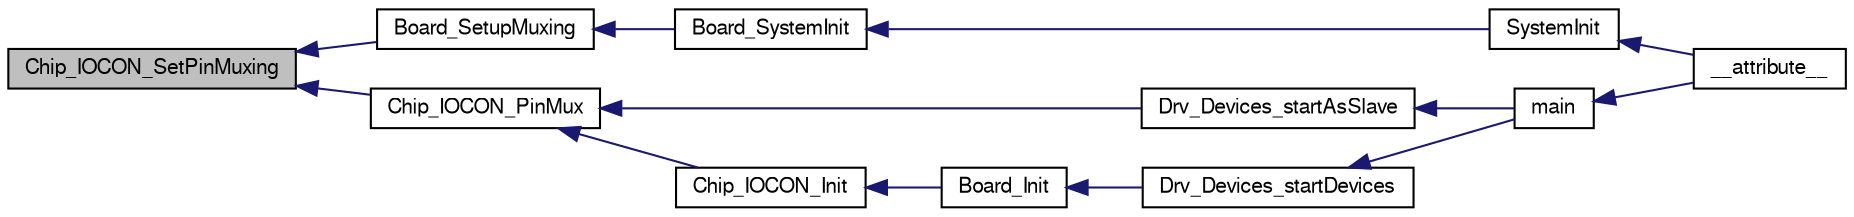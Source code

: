 digraph "Chip_IOCON_SetPinMuxing"
{
  edge [fontname="FreeSans",fontsize="10",labelfontname="FreeSans",labelfontsize="10"];
  node [fontname="FreeSans",fontsize="10",shape=record];
  rankdir="LR";
  Node1 [label="Chip_IOCON_SetPinMuxing",height=0.2,width=0.4,color="black", fillcolor="grey75", style="filled", fontcolor="black"];
  Node1 -> Node2 [dir="back",color="midnightblue",fontsize="10",style="solid"];
  Node2 [label="Board_SetupMuxing",height=0.2,width=0.4,color="black", fillcolor="white", style="filled",URL="$group__BOARD__COMMON__API.html#ga8ac1dc465c66e1cc00f5ffd346904d97",tooltip="Setup pin multiplexer per board schematics. "];
  Node2 -> Node3 [dir="back",color="midnightblue",fontsize="10",style="solid"];
  Node3 [label="Board_SystemInit",height=0.2,width=0.4,color="black", fillcolor="white", style="filled",URL="$group__BOARD__COMMON__API.html#gaeb60ea85499a4208167ae2540086516a",tooltip="Setup and initialize hardware prior to call to main() "];
  Node3 -> Node4 [dir="back",color="midnightblue",fontsize="10",style="solid"];
  Node4 [label="SystemInit",height=0.2,width=0.4,color="black", fillcolor="white", style="filled",URL="$sysinit_8c.html#a93f514700ccf00d08dbdcff7f1224eb2"];
  Node4 -> Node5 [dir="back",color="midnightblue",fontsize="10",style="solid"];
  Node5 [label="__attribute__",height=0.2,width=0.4,color="black", fillcolor="white", style="filled",URL="$cr__startup__lpc175x__6x_8c.html#adce420b900676fa0caed5a713cac82fb"];
  Node1 -> Node6 [dir="back",color="midnightblue",fontsize="10",style="solid"];
  Node6 [label="Chip_IOCON_PinMux",height=0.2,width=0.4,color="black", fillcolor="white", style="filled",URL="$group__IOCON__17XX__40XX.html#gaa2f90b2873cda51e67b3a67d6cc92617",tooltip="Setup pin modes and function. "];
  Node6 -> Node7 [dir="back",color="midnightblue",fontsize="10",style="solid"];
  Node7 [label="Drv_Devices_startAsSlave",height=0.2,width=0.4,color="black", fillcolor="white", style="filled",URL="$group__Devices__Library.html#ga7a5e2ac941ca1d1f308f910539005d4b",tooltip="Start the system as Salve. Configure I/O pins. "];
  Node7 -> Node8 [dir="back",color="midnightblue",fontsize="10",style="solid"];
  Node8 [label="main",height=0.2,width=0.4,color="black", fillcolor="white", style="filled",URL="$group__Application__Layer.html#ga840291bc02cba5474a4cb46a9b9566fe"];
  Node8 -> Node5 [dir="back",color="midnightblue",fontsize="10",style="solid"];
  Node6 -> Node9 [dir="back",color="midnightblue",fontsize="10",style="solid"];
  Node9 [label="Chip_IOCON_Init",height=0.2,width=0.4,color="black", fillcolor="white", style="filled",URL="$group__IOCON__17XX__40XX.html#ga40283d81f5ad91ba8b47647059721c9d",tooltip="Initialize the IOCON peripheral. "];
  Node9 -> Node10 [dir="back",color="midnightblue",fontsize="10",style="solid"];
  Node10 [label="Board_Init",height=0.2,width=0.4,color="black", fillcolor="white", style="filled",URL="$group__BOARD__COMMON__API.html#gae8d2d761b984f48c3dbb27dd32a8c119",tooltip="Set up and initialize all required blocks and functions related to the board hardware. "];
  Node10 -> Node11 [dir="back",color="midnightblue",fontsize="10",style="solid"];
  Node11 [label="Drv_Devices_startDevices",height=0.2,width=0.4,color="black", fillcolor="white", style="filled",URL="$group__Devices__Library.html#ga752ca1b164444c691ffe54ed89d848c8",tooltip="Call init and start functions of the different peripherals of the uC. "];
  Node11 -> Node8 [dir="back",color="midnightblue",fontsize="10",style="solid"];
}
